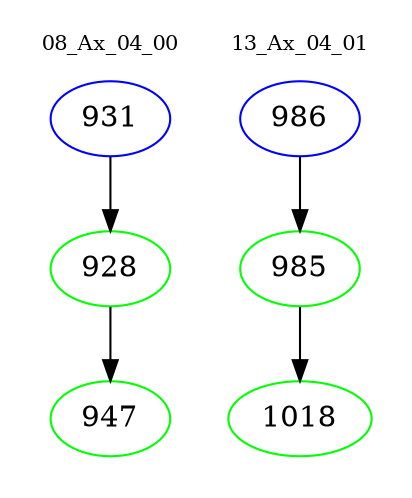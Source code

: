 digraph{
subgraph cluster_0 {
color = white
label = "08_Ax_04_00";
fontsize=10;
T0_931 [label="931", color="blue"]
T0_931 -> T0_928 [color="black"]
T0_928 [label="928", color="green"]
T0_928 -> T0_947 [color="black"]
T0_947 [label="947", color="green"]
}
subgraph cluster_1 {
color = white
label = "13_Ax_04_01";
fontsize=10;
T1_986 [label="986", color="blue"]
T1_986 -> T1_985 [color="black"]
T1_985 [label="985", color="green"]
T1_985 -> T1_1018 [color="black"]
T1_1018 [label="1018", color="green"]
}
}
